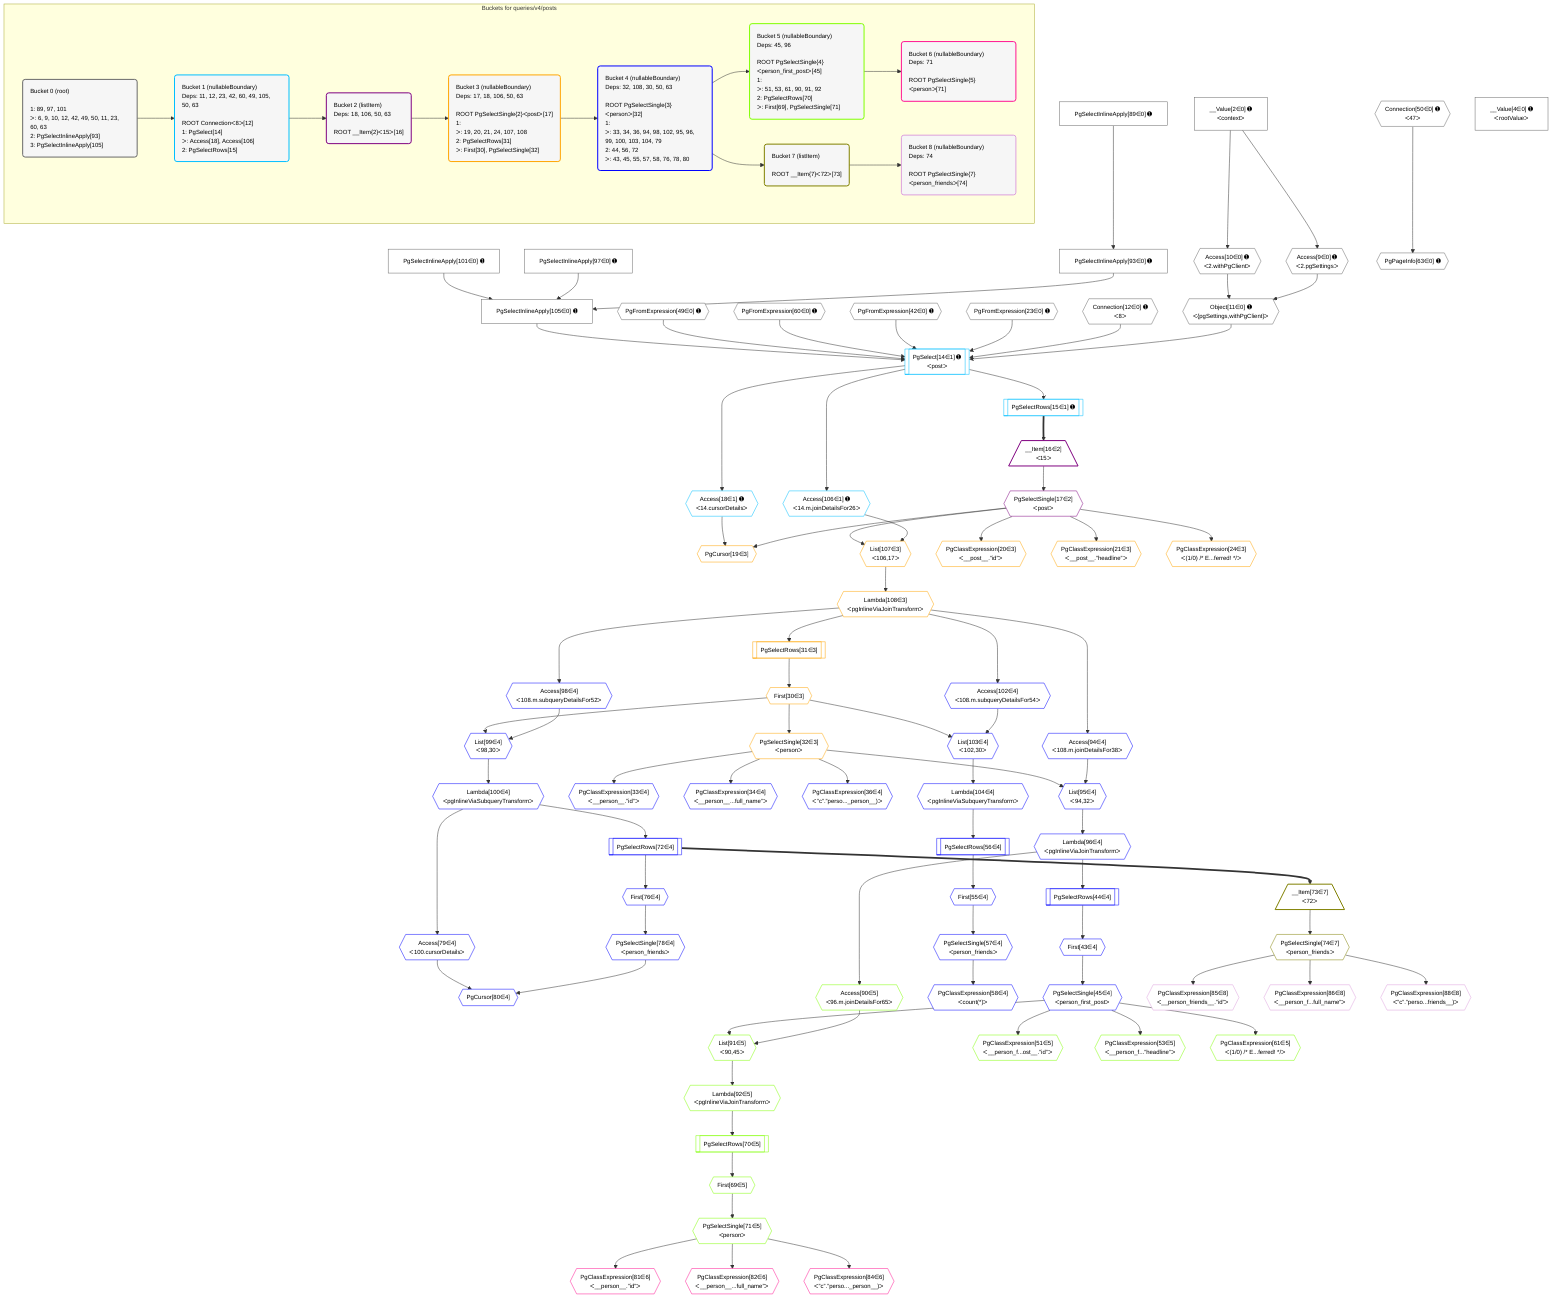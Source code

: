 %%{init: {'themeVariables': { 'fontSize': '12px'}}}%%
graph TD
    classDef path fill:#eee,stroke:#000,color:#000
    classDef plan fill:#fff,stroke-width:1px,color:#000
    classDef itemplan fill:#fff,stroke-width:2px,color:#000
    classDef unbatchedplan fill:#dff,stroke-width:1px,color:#000
    classDef sideeffectplan fill:#fcc,stroke-width:2px,color:#000
    classDef bucket fill:#f6f6f6,color:#000,stroke-width:2px,text-align:left

    subgraph "Buckets for queries/v4/posts"
    Bucket0("Bucket 0 (root)<br /><br />1: 89, 97, 101<br />ᐳ: 6, 9, 10, 12, 42, 49, 50, 11, 23, 60, 63<br />2: PgSelectInlineApply[93]<br />3: PgSelectInlineApply[105]"):::bucket
    Bucket1("Bucket 1 (nullableBoundary)<br />Deps: 11, 12, 23, 42, 60, 49, 105, 50, 63<br /><br />ROOT Connectionᐸ8ᐳ[12]<br />1: PgSelect[14]<br />ᐳ: Access[18], Access[106]<br />2: PgSelectRows[15]"):::bucket
    Bucket2("Bucket 2 (listItem)<br />Deps: 18, 106, 50, 63<br /><br />ROOT __Item{2}ᐸ15ᐳ[16]"):::bucket
    Bucket3("Bucket 3 (nullableBoundary)<br />Deps: 17, 18, 106, 50, 63<br /><br />ROOT PgSelectSingle{2}ᐸpostᐳ[17]<br />1: <br />ᐳ: 19, 20, 21, 24, 107, 108<br />2: PgSelectRows[31]<br />ᐳ: First[30], PgSelectSingle[32]"):::bucket
    Bucket4("Bucket 4 (nullableBoundary)<br />Deps: 32, 108, 30, 50, 63<br /><br />ROOT PgSelectSingle{3}ᐸpersonᐳ[32]<br />1: <br />ᐳ: 33, 34, 36, 94, 98, 102, 95, 96, 99, 100, 103, 104, 79<br />2: 44, 56, 72<br />ᐳ: 43, 45, 55, 57, 58, 76, 78, 80"):::bucket
    Bucket5("Bucket 5 (nullableBoundary)<br />Deps: 45, 96<br /><br />ROOT PgSelectSingle{4}ᐸperson_first_postᐳ[45]<br />1: <br />ᐳ: 51, 53, 61, 90, 91, 92<br />2: PgSelectRows[70]<br />ᐳ: First[69], PgSelectSingle[71]"):::bucket
    Bucket6("Bucket 6 (nullableBoundary)<br />Deps: 71<br /><br />ROOT PgSelectSingle{5}ᐸpersonᐳ[71]"):::bucket
    Bucket7("Bucket 7 (listItem)<br /><br />ROOT __Item{7}ᐸ72ᐳ[73]"):::bucket
    Bucket8("Bucket 8 (nullableBoundary)<br />Deps: 74<br /><br />ROOT PgSelectSingle{7}ᐸperson_friendsᐳ[74]"):::bucket
    end
    Bucket0 --> Bucket1
    Bucket1 --> Bucket2
    Bucket2 --> Bucket3
    Bucket3 --> Bucket4
    Bucket4 --> Bucket5 & Bucket7
    Bucket5 --> Bucket6
    Bucket7 --> Bucket8

    %% plan dependencies
    PgSelectInlineApply105["PgSelectInlineApply[105∈0] ➊"]:::plan
    PgSelectInlineApply93["PgSelectInlineApply[93∈0] ➊"]:::plan
    PgSelectInlineApply97["PgSelectInlineApply[97∈0] ➊"]:::plan
    PgSelectInlineApply101["PgSelectInlineApply[101∈0] ➊"]:::plan
    PgSelectInlineApply93 & PgSelectInlineApply97 & PgSelectInlineApply101 --> PgSelectInlineApply105
    Object11{{"Object[11∈0] ➊<br />ᐸ{pgSettings,withPgClient}ᐳ"}}:::plan
    Access9{{"Access[9∈0] ➊<br />ᐸ2.pgSettingsᐳ"}}:::plan
    Access10{{"Access[10∈0] ➊<br />ᐸ2.withPgClientᐳ"}}:::plan
    Access9 & Access10 --> Object11
    __Value2["__Value[2∈0] ➊<br />ᐸcontextᐳ"]:::plan
    __Value2 --> Access9
    __Value2 --> Access10
    PgFromExpression23{{"PgFromExpression[23∈0] ➊"}}:::plan
    PgFromExpression60{{"PgFromExpression[60∈0] ➊"}}:::plan
    PgPageInfo63{{"PgPageInfo[63∈0] ➊"}}:::plan
    Connection50{{"Connection[50∈0] ➊<br />ᐸ47ᐳ"}}:::plan
    Connection50 --> PgPageInfo63
    PgSelectInlineApply89["PgSelectInlineApply[89∈0] ➊"]:::plan
    PgSelectInlineApply89 --> PgSelectInlineApply93
    __Value4["__Value[4∈0] ➊<br />ᐸrootValueᐳ"]:::plan
    Connection12{{"Connection[12∈0] ➊<br />ᐸ8ᐳ"}}:::plan
    PgFromExpression42{{"PgFromExpression[42∈0] ➊"}}:::plan
    PgFromExpression49{{"PgFromExpression[49∈0] ➊"}}:::plan
    PgSelect14[["PgSelect[14∈1] ➊<br />ᐸpostᐳ"]]:::plan
    Object11 & Connection12 & PgFromExpression23 & PgFromExpression42 & PgFromExpression60 & PgFromExpression49 & PgSelectInlineApply105 --> PgSelect14
    PgSelectRows15[["PgSelectRows[15∈1] ➊"]]:::plan
    PgSelect14 --> PgSelectRows15
    Access18{{"Access[18∈1] ➊<br />ᐸ14.cursorDetailsᐳ"}}:::plan
    PgSelect14 --> Access18
    Access106{{"Access[106∈1] ➊<br />ᐸ14.m.joinDetailsFor26ᐳ"}}:::plan
    PgSelect14 --> Access106
    __Item16[/"__Item[16∈2]<br />ᐸ15ᐳ"\]:::itemplan
    PgSelectRows15 ==> __Item16
    PgSelectSingle17{{"PgSelectSingle[17∈2]<br />ᐸpostᐳ"}}:::plan
    __Item16 --> PgSelectSingle17
    PgCursor19{{"PgCursor[19∈3]"}}:::plan
    PgSelectSingle17 & Access18 --> PgCursor19
    List107{{"List[107∈3]<br />ᐸ106,17ᐳ"}}:::plan
    Access106 & PgSelectSingle17 --> List107
    PgClassExpression20{{"PgClassExpression[20∈3]<br />ᐸ__post__.”id”ᐳ"}}:::plan
    PgSelectSingle17 --> PgClassExpression20
    PgClassExpression21{{"PgClassExpression[21∈3]<br />ᐸ__post__.”headline”ᐳ"}}:::plan
    PgSelectSingle17 --> PgClassExpression21
    PgClassExpression24{{"PgClassExpression[24∈3]<br />ᐸ(1/0) /* E...ferred! */ᐳ"}}:::plan
    PgSelectSingle17 --> PgClassExpression24
    First30{{"First[30∈3]"}}:::plan
    PgSelectRows31[["PgSelectRows[31∈3]"]]:::plan
    PgSelectRows31 --> First30
    Lambda108{{"Lambda[108∈3]<br />ᐸpgInlineViaJoinTransformᐳ"}}:::plan
    Lambda108 --> PgSelectRows31
    PgSelectSingle32{{"PgSelectSingle[32∈3]<br />ᐸpersonᐳ"}}:::plan
    First30 --> PgSelectSingle32
    List107 --> Lambda108
    PgCursor80{{"PgCursor[80∈4]"}}:::plan
    PgSelectSingle78{{"PgSelectSingle[78∈4]<br />ᐸperson_friendsᐳ"}}:::plan
    Access79{{"Access[79∈4]<br />ᐸ100.cursorDetailsᐳ"}}:::plan
    PgSelectSingle78 & Access79 --> PgCursor80
    List95{{"List[95∈4]<br />ᐸ94,32ᐳ"}}:::plan
    Access94{{"Access[94∈4]<br />ᐸ108.m.joinDetailsFor38ᐳ"}}:::plan
    Access94 & PgSelectSingle32 --> List95
    List99{{"List[99∈4]<br />ᐸ98,30ᐳ"}}:::plan
    Access98{{"Access[98∈4]<br />ᐸ108.m.subqueryDetailsFor52ᐳ"}}:::plan
    Access98 & First30 --> List99
    List103{{"List[103∈4]<br />ᐸ102,30ᐳ"}}:::plan
    Access102{{"Access[102∈4]<br />ᐸ108.m.subqueryDetailsFor54ᐳ"}}:::plan
    Access102 & First30 --> List103
    PgClassExpression33{{"PgClassExpression[33∈4]<br />ᐸ__person__.”id”ᐳ"}}:::plan
    PgSelectSingle32 --> PgClassExpression33
    PgClassExpression34{{"PgClassExpression[34∈4]<br />ᐸ__person__...full_name”ᐳ"}}:::plan
    PgSelectSingle32 --> PgClassExpression34
    PgClassExpression36{{"PgClassExpression[36∈4]<br />ᐸ”c”.”perso..._person__)ᐳ"}}:::plan
    PgSelectSingle32 --> PgClassExpression36
    First43{{"First[43∈4]"}}:::plan
    PgSelectRows44[["PgSelectRows[44∈4]"]]:::plan
    PgSelectRows44 --> First43
    Lambda96{{"Lambda[96∈4]<br />ᐸpgInlineViaJoinTransformᐳ"}}:::plan
    Lambda96 --> PgSelectRows44
    PgSelectSingle45{{"PgSelectSingle[45∈4]<br />ᐸperson_first_postᐳ"}}:::plan
    First43 --> PgSelectSingle45
    First55{{"First[55∈4]"}}:::plan
    PgSelectRows56[["PgSelectRows[56∈4]"]]:::plan
    PgSelectRows56 --> First55
    Lambda104{{"Lambda[104∈4]<br />ᐸpgInlineViaSubqueryTransformᐳ"}}:::plan
    Lambda104 --> PgSelectRows56
    PgSelectSingle57{{"PgSelectSingle[57∈4]<br />ᐸperson_friendsᐳ"}}:::plan
    First55 --> PgSelectSingle57
    PgClassExpression58{{"PgClassExpression[58∈4]<br />ᐸcount(*)ᐳ"}}:::plan
    PgSelectSingle57 --> PgClassExpression58
    PgSelectRows72[["PgSelectRows[72∈4]"]]:::plan
    Lambda100{{"Lambda[100∈4]<br />ᐸpgInlineViaSubqueryTransformᐳ"}}:::plan
    Lambda100 --> PgSelectRows72
    First76{{"First[76∈4]"}}:::plan
    PgSelectRows72 --> First76
    First76 --> PgSelectSingle78
    Lambda100 --> Access79
    Lambda108 --> Access94
    List95 --> Lambda96
    Lambda108 --> Access98
    List99 --> Lambda100
    Lambda108 --> Access102
    List103 --> Lambda104
    List91{{"List[91∈5]<br />ᐸ90,45ᐳ"}}:::plan
    Access90{{"Access[90∈5]<br />ᐸ96.m.joinDetailsFor65ᐳ"}}:::plan
    Access90 & PgSelectSingle45 --> List91
    PgClassExpression51{{"PgClassExpression[51∈5]<br />ᐸ__person_f...ost__.”id”ᐳ"}}:::plan
    PgSelectSingle45 --> PgClassExpression51
    PgClassExpression53{{"PgClassExpression[53∈5]<br />ᐸ__person_f...”headline”ᐳ"}}:::plan
    PgSelectSingle45 --> PgClassExpression53
    PgClassExpression61{{"PgClassExpression[61∈5]<br />ᐸ(1/0) /* E...ferred! */ᐳ"}}:::plan
    PgSelectSingle45 --> PgClassExpression61
    First69{{"First[69∈5]"}}:::plan
    PgSelectRows70[["PgSelectRows[70∈5]"]]:::plan
    PgSelectRows70 --> First69
    Lambda92{{"Lambda[92∈5]<br />ᐸpgInlineViaJoinTransformᐳ"}}:::plan
    Lambda92 --> PgSelectRows70
    PgSelectSingle71{{"PgSelectSingle[71∈5]<br />ᐸpersonᐳ"}}:::plan
    First69 --> PgSelectSingle71
    Lambda96 --> Access90
    List91 --> Lambda92
    PgClassExpression81{{"PgClassExpression[81∈6]<br />ᐸ__person__.”id”ᐳ"}}:::plan
    PgSelectSingle71 --> PgClassExpression81
    PgClassExpression82{{"PgClassExpression[82∈6]<br />ᐸ__person__...full_name”ᐳ"}}:::plan
    PgSelectSingle71 --> PgClassExpression82
    PgClassExpression84{{"PgClassExpression[84∈6]<br />ᐸ”c”.”perso..._person__)ᐳ"}}:::plan
    PgSelectSingle71 --> PgClassExpression84
    __Item73[/"__Item[73∈7]<br />ᐸ72ᐳ"\]:::itemplan
    PgSelectRows72 ==> __Item73
    PgSelectSingle74{{"PgSelectSingle[74∈7]<br />ᐸperson_friendsᐳ"}}:::plan
    __Item73 --> PgSelectSingle74
    PgClassExpression85{{"PgClassExpression[85∈8]<br />ᐸ__person_friends__.”id”ᐳ"}}:::plan
    PgSelectSingle74 --> PgClassExpression85
    PgClassExpression86{{"PgClassExpression[86∈8]<br />ᐸ__person_f...full_name”ᐳ"}}:::plan
    PgSelectSingle74 --> PgClassExpression86
    PgClassExpression88{{"PgClassExpression[88∈8]<br />ᐸ”c”.”perso...friends__)ᐳ"}}:::plan
    PgSelectSingle74 --> PgClassExpression88

    %% define steps
    classDef bucket0 stroke:#696969
    class Bucket0,__Value2,__Value4,Access9,Access10,Object11,Connection12,PgFromExpression23,PgFromExpression42,PgFromExpression49,Connection50,PgFromExpression60,PgPageInfo63,PgSelectInlineApply89,PgSelectInlineApply93,PgSelectInlineApply97,PgSelectInlineApply101,PgSelectInlineApply105 bucket0
    classDef bucket1 stroke:#00bfff
    class Bucket1,PgSelect14,PgSelectRows15,Access18,Access106 bucket1
    classDef bucket2 stroke:#7f007f
    class Bucket2,__Item16,PgSelectSingle17 bucket2
    classDef bucket3 stroke:#ffa500
    class Bucket3,PgCursor19,PgClassExpression20,PgClassExpression21,PgClassExpression24,First30,PgSelectRows31,PgSelectSingle32,List107,Lambda108 bucket3
    classDef bucket4 stroke:#0000ff
    class Bucket4,PgClassExpression33,PgClassExpression34,PgClassExpression36,First43,PgSelectRows44,PgSelectSingle45,First55,PgSelectRows56,PgSelectSingle57,PgClassExpression58,PgSelectRows72,First76,PgSelectSingle78,Access79,PgCursor80,Access94,List95,Lambda96,Access98,List99,Lambda100,Access102,List103,Lambda104 bucket4
    classDef bucket5 stroke:#7fff00
    class Bucket5,PgClassExpression51,PgClassExpression53,PgClassExpression61,First69,PgSelectRows70,PgSelectSingle71,Access90,List91,Lambda92 bucket5
    classDef bucket6 stroke:#ff1493
    class Bucket6,PgClassExpression81,PgClassExpression82,PgClassExpression84 bucket6
    classDef bucket7 stroke:#808000
    class Bucket7,__Item73,PgSelectSingle74 bucket7
    classDef bucket8 stroke:#dda0dd
    class Bucket8,PgClassExpression85,PgClassExpression86,PgClassExpression88 bucket8